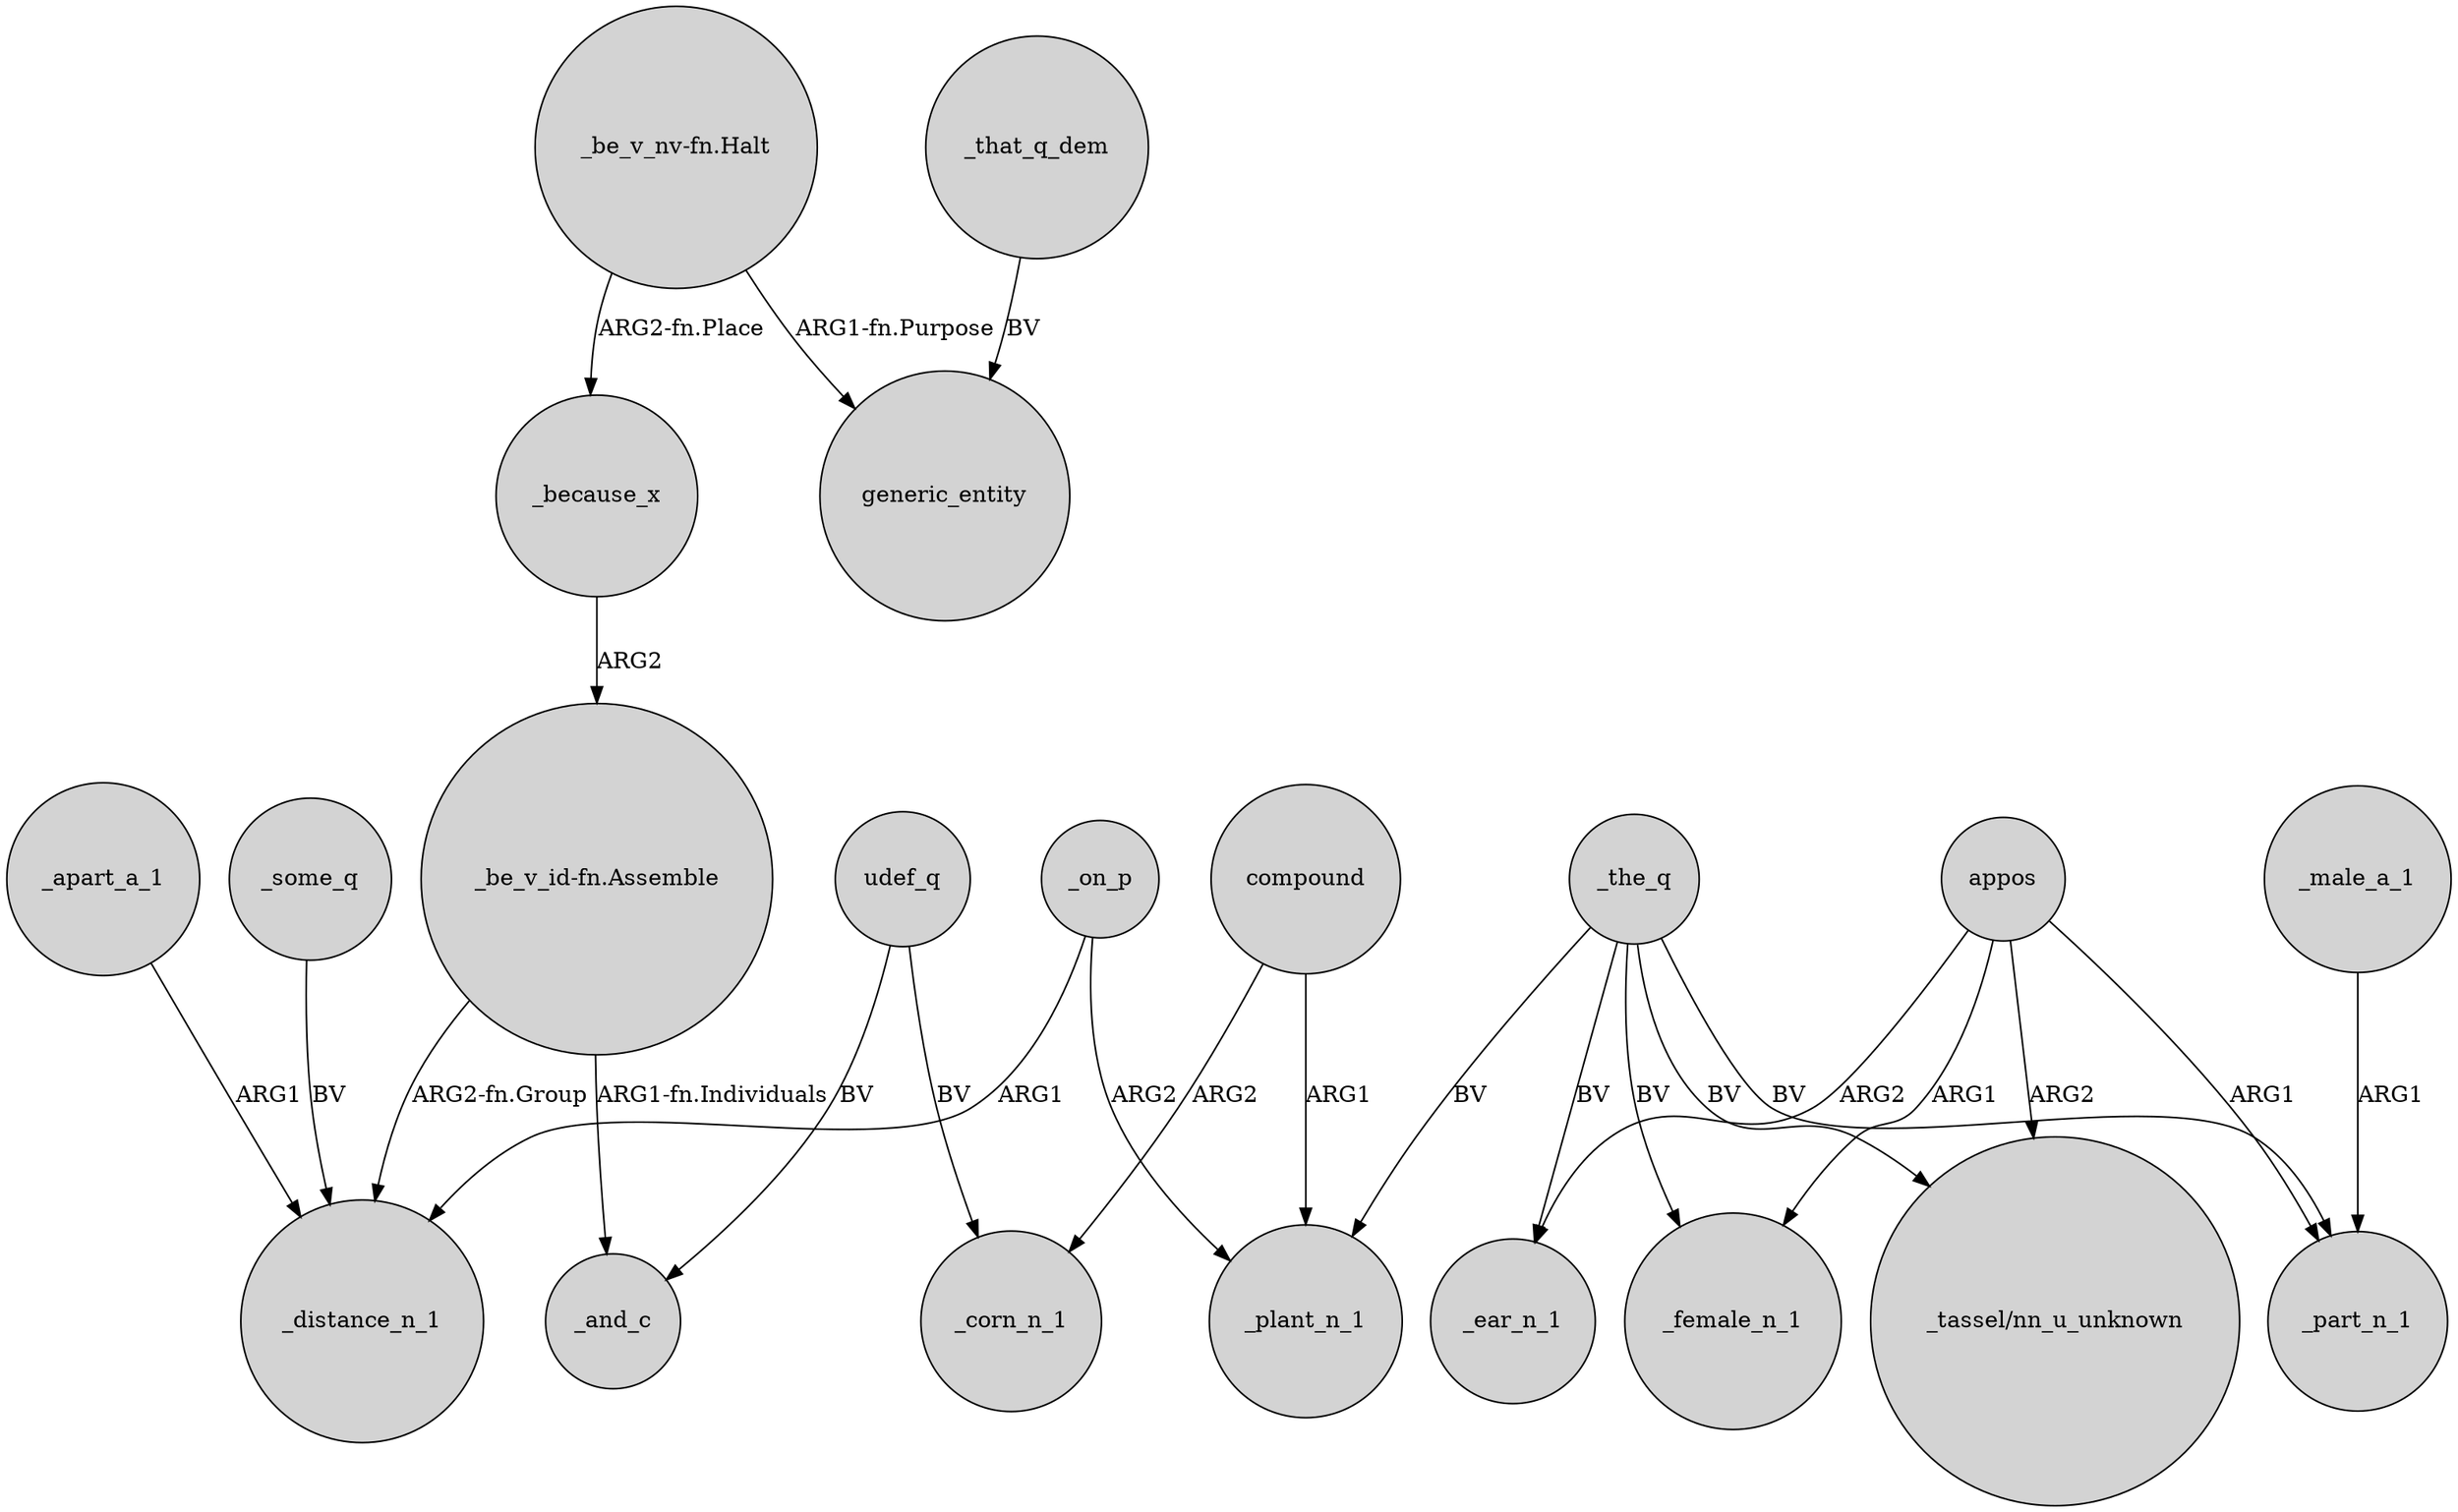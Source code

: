 digraph {
	node [shape=circle style=filled]
	"_be_v_nv-fn.Halt" -> generic_entity [label="ARG1-fn.Purpose"]
	_apart_a_1 -> _distance_n_1 [label=ARG1]
	_on_p -> _distance_n_1 [label=ARG1]
	_the_q -> _female_n_1 [label=BV]
	_the_q -> "_tassel/nn_u_unknown" [label=BV]
	compound -> _corn_n_1 [label=ARG2]
	udef_q -> _and_c [label=BV]
	"_be_v_id-fn.Assemble" -> _and_c [label="ARG1-fn.Individuals"]
	_on_p -> _plant_n_1 [label=ARG2]
	appos -> "_tassel/nn_u_unknown" [label=ARG2]
	_male_a_1 -> _part_n_1 [label=ARG1]
	udef_q -> _corn_n_1 [label=BV]
	_some_q -> _distance_n_1 [label=BV]
	compound -> _plant_n_1 [label=ARG1]
	"_be_v_nv-fn.Halt" -> _because_x [label="ARG2-fn.Place"]
	appos -> _part_n_1 [label=ARG1]
	_because_x -> "_be_v_id-fn.Assemble" [label=ARG2]
	appos -> _female_n_1 [label=ARG1]
	_that_q_dem -> generic_entity [label=BV]
	_the_q -> _ear_n_1 [label=BV]
	appos -> _ear_n_1 [label=ARG2]
	"_be_v_id-fn.Assemble" -> _distance_n_1 [label="ARG2-fn.Group"]
	_the_q -> _part_n_1 [label=BV]
	_the_q -> _plant_n_1 [label=BV]
}
